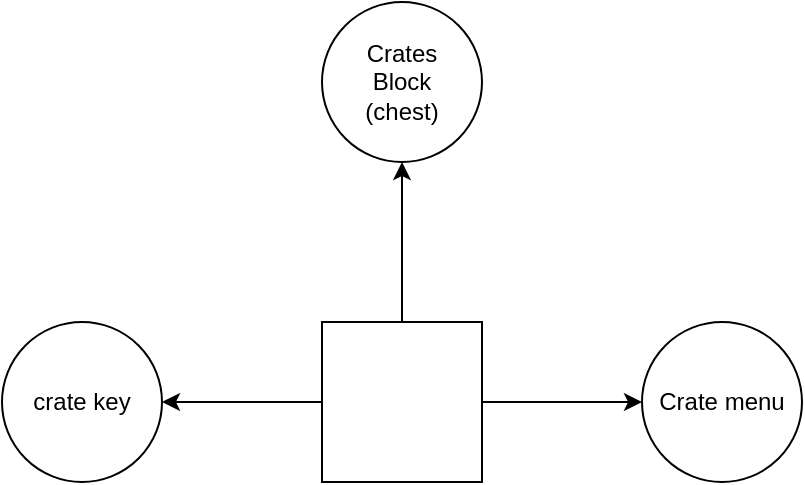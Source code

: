 <mxfile>
    <diagram id="-SB5QO4ansLSoRczAyMd" name="Page-1">
        <mxGraphModel dx="1077" dy="825" grid="1" gridSize="10" guides="1" tooltips="1" connect="1" arrows="1" fold="1" page="1" pageScale="1" pageWidth="850" pageHeight="1100" math="0" shadow="0">
            <root>
                <mxCell id="0"/>
                <mxCell id="1" parent="0"/>
                <mxCell id="4" value="" style="edgeStyle=none;html=1;" edge="1" parent="1" source="2" target="3">
                    <mxGeometry relative="1" as="geometry"/>
                </mxCell>
                <mxCell id="6" value="" style="edgeStyle=none;html=1;" edge="1" parent="1" source="2" target="5">
                    <mxGeometry relative="1" as="geometry"/>
                </mxCell>
                <mxCell id="8" value="" style="edgeStyle=none;html=1;" edge="1" parent="1" source="2" target="7">
                    <mxGeometry relative="1" as="geometry"/>
                </mxCell>
                <mxCell id="2" value="" style="whiteSpace=wrap;html=1;aspect=fixed;" vertex="1" parent="1">
                    <mxGeometry x="410" y="290" width="80" height="80" as="geometry"/>
                </mxCell>
                <mxCell id="3" value="crate key" style="ellipse;whiteSpace=wrap;html=1;" vertex="1" parent="1">
                    <mxGeometry x="250" y="290" width="80" height="80" as="geometry"/>
                </mxCell>
                <mxCell id="5" value="Crates&lt;div&gt;Block&lt;br&gt;(chest)&lt;/div&gt;" style="ellipse;whiteSpace=wrap;html=1;" vertex="1" parent="1">
                    <mxGeometry x="410" y="130" width="80" height="80" as="geometry"/>
                </mxCell>
                <mxCell id="7" value="Crate menu" style="ellipse;whiteSpace=wrap;html=1;" vertex="1" parent="1">
                    <mxGeometry x="570" y="290" width="80" height="80" as="geometry"/>
                </mxCell>
            </root>
        </mxGraphModel>
    </diagram>
</mxfile>